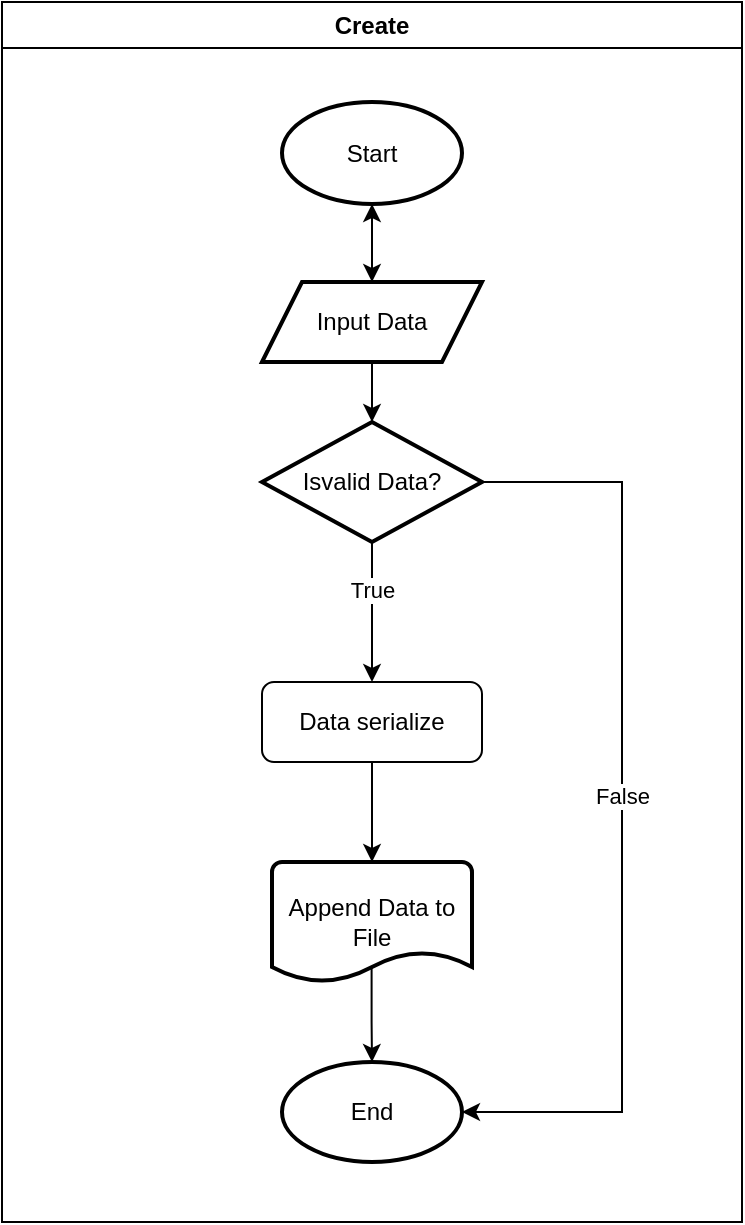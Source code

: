 <mxfile version="20.8.16" type="device"><diagram name="페이지-1" id="kmWNxBw9w0cO_FyoHxHj"><mxGraphModel dx="1036" dy="606" grid="1" gridSize="10" guides="1" tooltips="1" connect="1" arrows="1" fold="1" page="1" pageScale="1" pageWidth="827" pageHeight="1169" math="0" shadow="0"><root><mxCell id="0"/><mxCell id="1" parent="0"/><mxCell id="V2JpyEflzCzcGiuvlqHr-1" value="Create" style="swimlane;whiteSpace=wrap;html=1;" parent="1" vertex="1"><mxGeometry x="200" y="110" width="370" height="610" as="geometry"/></mxCell><mxCell id="V2JpyEflzCzcGiuvlqHr-4" value="" style="edgeStyle=orthogonalEdgeStyle;rounded=0;orthogonalLoop=1;jettySize=auto;html=1;" parent="V2JpyEflzCzcGiuvlqHr-1" source="V2JpyEflzCzcGiuvlqHr-2" target="V2JpyEflzCzcGiuvlqHr-3" edge="1"><mxGeometry relative="1" as="geometry"/></mxCell><mxCell id="V2JpyEflzCzcGiuvlqHr-2" value="Start" style="strokeWidth=2;html=1;shape=mxgraph.flowchart.start_2;whiteSpace=wrap;" parent="V2JpyEflzCzcGiuvlqHr-1" vertex="1"><mxGeometry x="140" y="50" width="90" height="51" as="geometry"/></mxCell><mxCell id="V2JpyEflzCzcGiuvlqHr-6" value="" style="edgeStyle=orthogonalEdgeStyle;rounded=0;orthogonalLoop=1;jettySize=auto;html=1;entryX=0.5;entryY=0;entryDx=0;entryDy=0;exitX=0.5;exitY=1;exitDx=0;exitDy=0;" parent="V2JpyEflzCzcGiuvlqHr-1" source="V2JpyEflzCzcGiuvlqHr-3" target="V2JpyEflzCzcGiuvlqHr-5" edge="1"><mxGeometry relative="1" as="geometry"/></mxCell><mxCell id="V2JpyEflzCzcGiuvlqHr-8" value="" style="edgeStyle=orthogonalEdgeStyle;rounded=0;orthogonalLoop=1;jettySize=auto;html=1;entryX=0.5;entryY=1;entryDx=0;entryDy=0;entryPerimeter=0;exitX=0.5;exitY=0;exitDx=0;exitDy=0;" parent="V2JpyEflzCzcGiuvlqHr-1" source="V2JpyEflzCzcGiuvlqHr-3" target="V2JpyEflzCzcGiuvlqHr-2" edge="1"><mxGeometry relative="1" as="geometry"/></mxCell><mxCell id="V2JpyEflzCzcGiuvlqHr-3" value="Input Data" style="shape=parallelogram;perimeter=parallelogramPerimeter;whiteSpace=wrap;html=1;fixedSize=1;strokeWidth=2;" parent="V2JpyEflzCzcGiuvlqHr-1" vertex="1"><mxGeometry x="130" y="140" width="110" height="40" as="geometry"/></mxCell><mxCell id="V2JpyEflzCzcGiuvlqHr-13" style="edgeStyle=orthogonalEdgeStyle;rounded=0;orthogonalLoop=1;jettySize=auto;html=1;entryX=0.5;entryY=0;entryDx=0;entryDy=0;exitX=0.5;exitY=1;exitDx=0;exitDy=0;" parent="V2JpyEflzCzcGiuvlqHr-1" source="V2JpyEflzCzcGiuvlqHr-5" target="o41CPXXnCL_LHSfRQcWK-2" edge="1"><mxGeometry relative="1" as="geometry"/></mxCell><mxCell id="o41CPXXnCL_LHSfRQcWK-1" value="True" style="edgeLabel;html=1;align=center;verticalAlign=middle;resizable=0;points=[];" vertex="1" connectable="0" parent="V2JpyEflzCzcGiuvlqHr-13"><mxGeometry x="-0.331" y="4" relative="1" as="geometry"><mxPoint x="-4" as="offset"/></mxGeometry></mxCell><mxCell id="V2JpyEflzCzcGiuvlqHr-5" value="Isvalid Data?" style="rhombus;whiteSpace=wrap;html=1;strokeWidth=2;" parent="V2JpyEflzCzcGiuvlqHr-1" vertex="1"><mxGeometry x="130" y="210" width="110" height="60" as="geometry"/></mxCell><mxCell id="V2JpyEflzCzcGiuvlqHr-9" value="End" style="strokeWidth=2;html=1;shape=mxgraph.flowchart.start_2;whiteSpace=wrap;" parent="V2JpyEflzCzcGiuvlqHr-1" vertex="1"><mxGeometry x="140" y="530" width="90" height="50" as="geometry"/></mxCell><mxCell id="V2JpyEflzCzcGiuvlqHr-15" value="" style="edgeStyle=orthogonalEdgeStyle;rounded=0;orthogonalLoop=1;jettySize=auto;html=1;exitX=0.498;exitY=0.857;exitDx=0;exitDy=0;exitPerimeter=0;entryX=0.5;entryY=0;entryDx=0;entryDy=0;entryPerimeter=0;" parent="V2JpyEflzCzcGiuvlqHr-1" source="V2JpyEflzCzcGiuvlqHr-12" target="V2JpyEflzCzcGiuvlqHr-9" edge="1"><mxGeometry relative="1" as="geometry"><mxPoint x="185" y="480" as="targetPoint"/></mxGeometry></mxCell><mxCell id="V2JpyEflzCzcGiuvlqHr-12" value="Append Data to File" style="strokeWidth=2;html=1;shape=mxgraph.flowchart.document2;whiteSpace=wrap;size=0.25;" parent="V2JpyEflzCzcGiuvlqHr-1" vertex="1"><mxGeometry x="135" y="430" width="100" height="60" as="geometry"/></mxCell><mxCell id="o41CPXXnCL_LHSfRQcWK-3" style="edgeStyle=orthogonalEdgeStyle;rounded=0;orthogonalLoop=1;jettySize=auto;html=1;entryX=0.5;entryY=0;entryDx=0;entryDy=0;entryPerimeter=0;exitX=0.5;exitY=1;exitDx=0;exitDy=0;" edge="1" parent="V2JpyEflzCzcGiuvlqHr-1" source="o41CPXXnCL_LHSfRQcWK-2" target="V2JpyEflzCzcGiuvlqHr-12"><mxGeometry relative="1" as="geometry"/></mxCell><mxCell id="o41CPXXnCL_LHSfRQcWK-2" value="Data serialize" style="rounded=1;whiteSpace=wrap;html=1;" vertex="1" parent="V2JpyEflzCzcGiuvlqHr-1"><mxGeometry x="130" y="340" width="110" height="40" as="geometry"/></mxCell><mxCell id="o41CPXXnCL_LHSfRQcWK-4" style="edgeStyle=orthogonalEdgeStyle;rounded=0;orthogonalLoop=1;jettySize=auto;html=1;entryX=1;entryY=0.5;entryDx=0;entryDy=0;entryPerimeter=0;exitX=1;exitY=0.5;exitDx=0;exitDy=0;" edge="1" parent="V2JpyEflzCzcGiuvlqHr-1" source="V2JpyEflzCzcGiuvlqHr-5" target="V2JpyEflzCzcGiuvlqHr-9"><mxGeometry relative="1" as="geometry"><Array as="points"><mxPoint x="310" y="240"/><mxPoint x="310" y="555"/></Array><mxPoint x="440" y="350" as="sourcePoint"/><mxPoint x="430" y="665" as="targetPoint"/></mxGeometry></mxCell><mxCell id="o41CPXXnCL_LHSfRQcWK-5" value="False" style="edgeLabel;html=1;align=center;verticalAlign=middle;resizable=0;points=[];" vertex="1" connectable="0" parent="o41CPXXnCL_LHSfRQcWK-4"><mxGeometry x="0.028" y="2" relative="1" as="geometry"><mxPoint x="-2" y="-12" as="offset"/></mxGeometry></mxCell></root></mxGraphModel></diagram></mxfile>